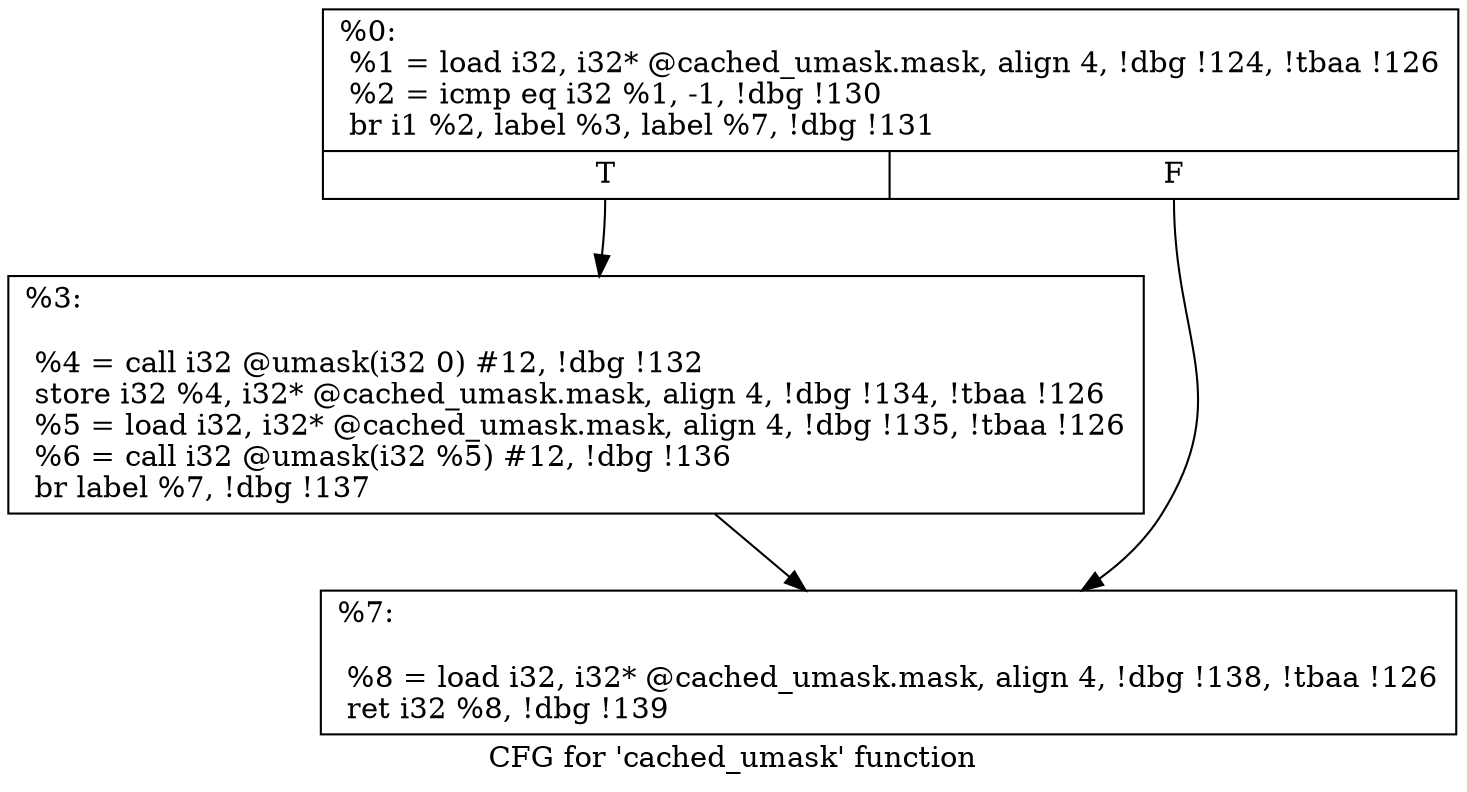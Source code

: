 digraph "CFG for 'cached_umask' function" {
	label="CFG for 'cached_umask' function";

	Node0x2534880 [shape=record,label="{%0:\l  %1 = load i32, i32* @cached_umask.mask, align 4, !dbg !124, !tbaa !126\l  %2 = icmp eq i32 %1, -1, !dbg !130\l  br i1 %2, label %3, label %7, !dbg !131\l|{<s0>T|<s1>F}}"];
	Node0x2534880:s0 -> Node0x25348d0;
	Node0x2534880:s1 -> Node0x2534920;
	Node0x25348d0 [shape=record,label="{%3:\l\l  %4 = call i32 @umask(i32 0) #12, !dbg !132\l  store i32 %4, i32* @cached_umask.mask, align 4, !dbg !134, !tbaa !126\l  %5 = load i32, i32* @cached_umask.mask, align 4, !dbg !135, !tbaa !126\l  %6 = call i32 @umask(i32 %5) #12, !dbg !136\l  br label %7, !dbg !137\l}"];
	Node0x25348d0 -> Node0x2534920;
	Node0x2534920 [shape=record,label="{%7:\l\l  %8 = load i32, i32* @cached_umask.mask, align 4, !dbg !138, !tbaa !126\l  ret i32 %8, !dbg !139\l}"];
}
